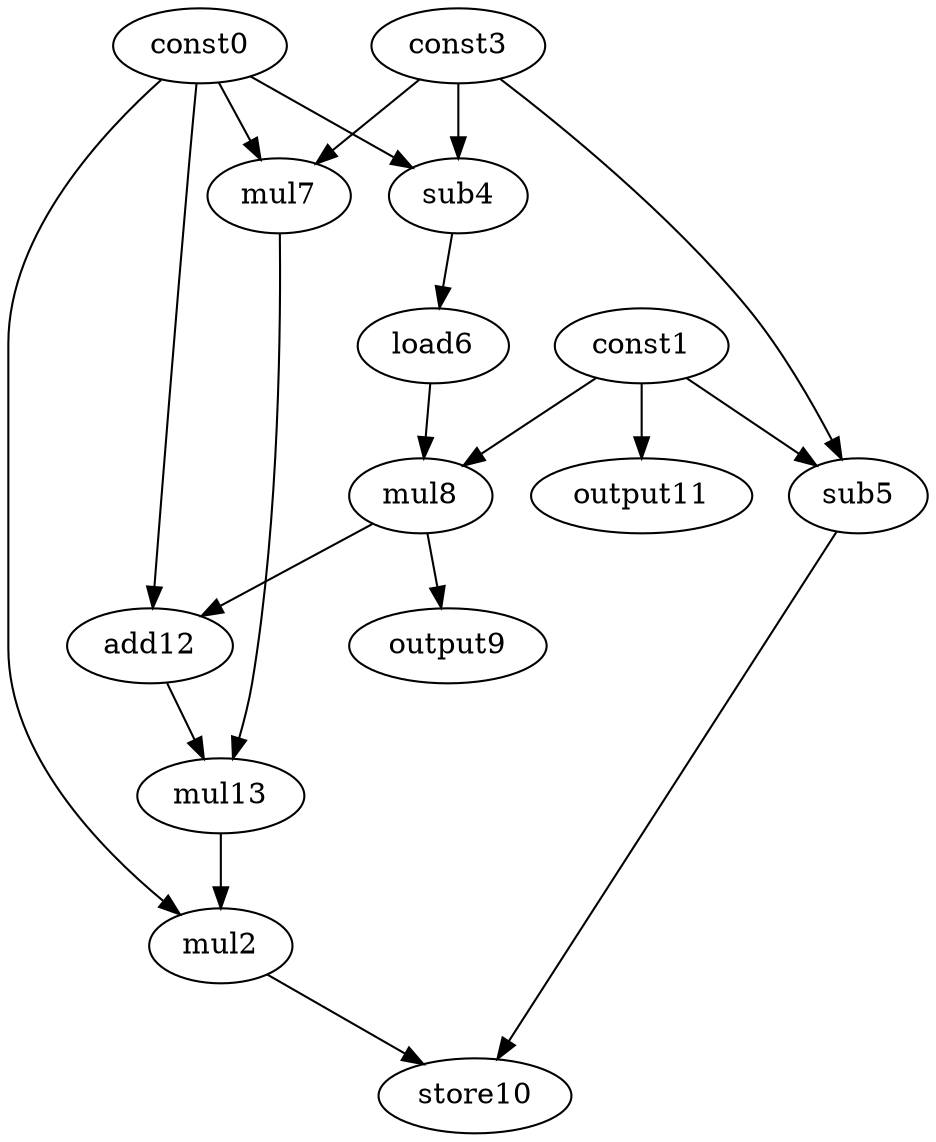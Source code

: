 digraph G { 
const0[opcode=const]; 
const1[opcode=const]; 
mul2[opcode=mul]; 
const3[opcode=const]; 
sub4[opcode=sub]; 
sub5[opcode=sub]; 
load6[opcode=load]; 
mul7[opcode=mul]; 
mul8[opcode=mul]; 
output9[opcode=output]; 
store10[opcode=store]; 
output11[opcode=output]; 
add12[opcode=add]; 
mul13[opcode=mul]; 
const0->sub4[operand=0];
const3->sub4[operand=1];
const1->sub5[operand=0];
const3->sub5[operand=1];
const0->mul7[operand=0];
const3->mul7[operand=1];
const1->output11[operand=0];
sub4->load6[operand=0];
const1->mul8[operand=0];
load6->mul8[operand=1];
mul8->output9[operand=0];
mul8->add12[operand=0];
const0->add12[operand=1];
add12->mul13[operand=0];
mul7->mul13[operand=1];
const0->mul2[operand=0];
mul13->mul2[operand=1];
mul2->store10[operand=0];
sub5->store10[operand=1];
}
